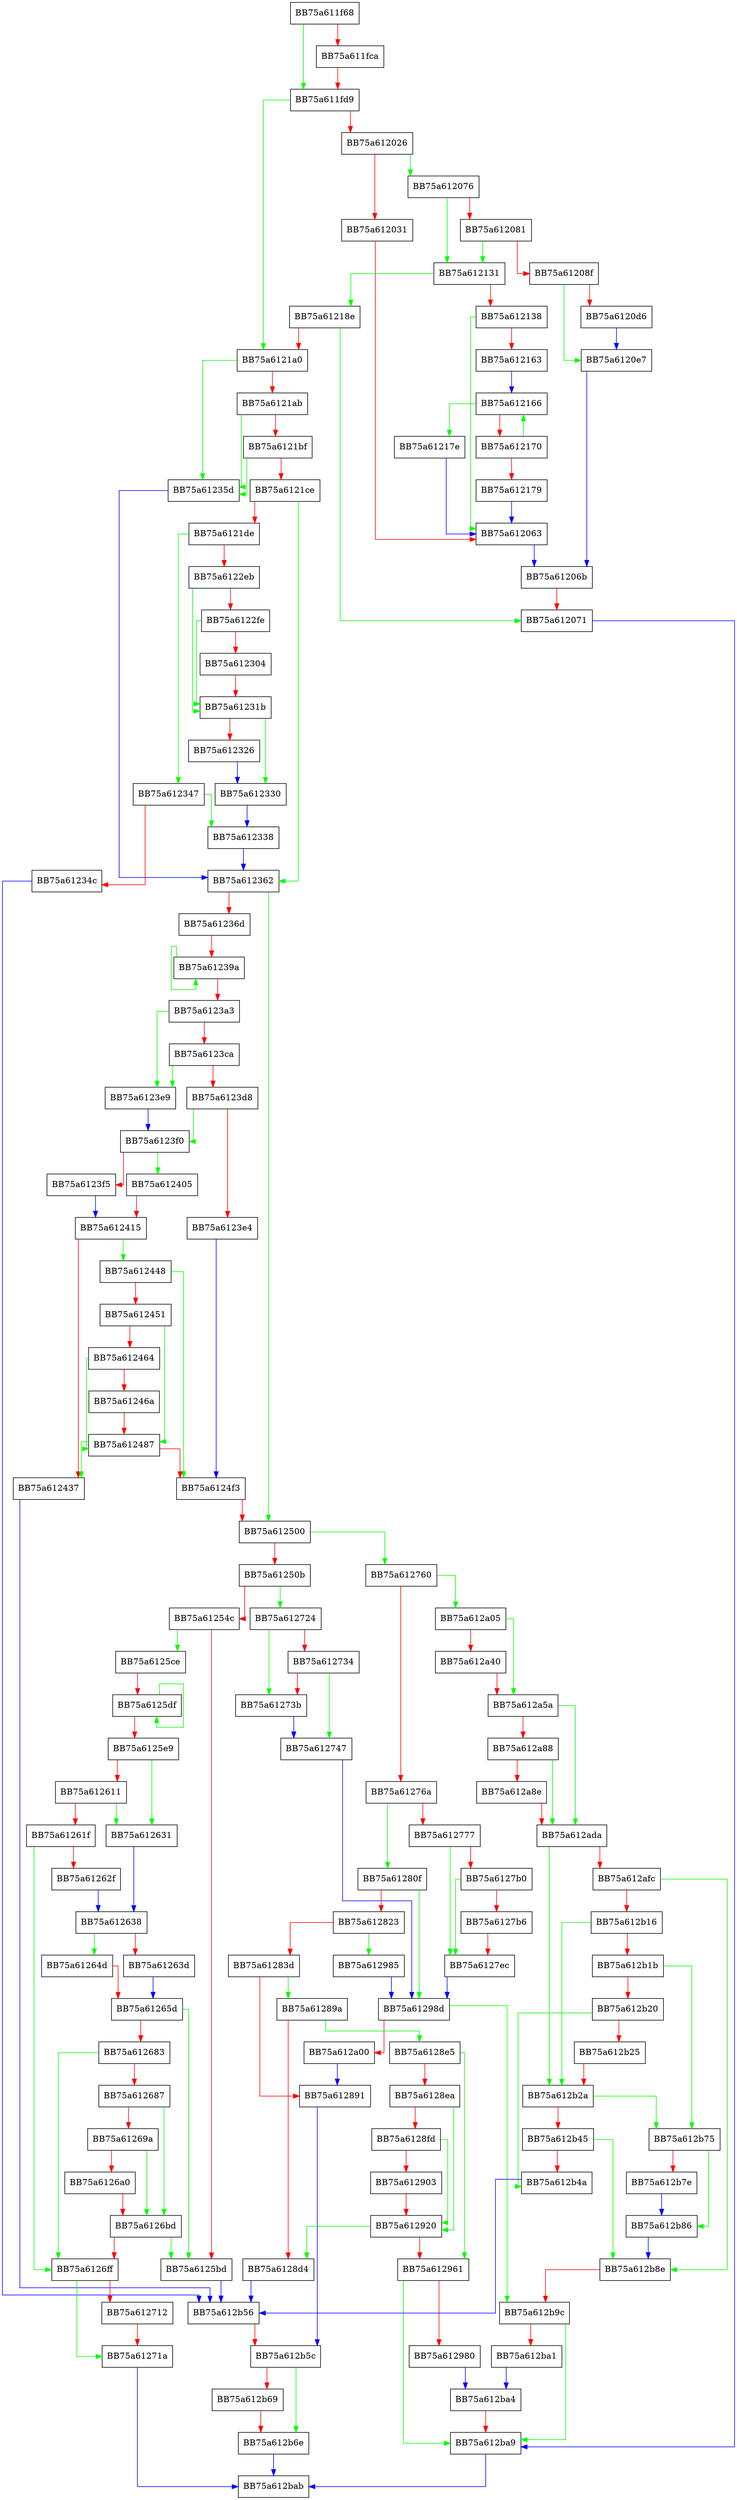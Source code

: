 digraph FolderScanCallbackWorker {
  node [shape="box"];
  graph [splines=ortho];
  BB75a611f68 -> BB75a611fd9 [color="green"];
  BB75a611f68 -> BB75a611fca [color="red"];
  BB75a611fca -> BB75a611fd9 [color="red"];
  BB75a611fd9 -> BB75a6121a0 [color="green"];
  BB75a611fd9 -> BB75a612026 [color="red"];
  BB75a612026 -> BB75a612076 [color="green"];
  BB75a612026 -> BB75a612031 [color="red"];
  BB75a612031 -> BB75a612063 [color="red"];
  BB75a612063 -> BB75a61206b [color="blue"];
  BB75a61206b -> BB75a612071 [color="red"];
  BB75a612071 -> BB75a612ba9 [color="blue"];
  BB75a612076 -> BB75a612131 [color="green"];
  BB75a612076 -> BB75a612081 [color="red"];
  BB75a612081 -> BB75a612131 [color="green"];
  BB75a612081 -> BB75a61208f [color="red"];
  BB75a61208f -> BB75a6120e7 [color="green"];
  BB75a61208f -> BB75a6120d6 [color="red"];
  BB75a6120d6 -> BB75a6120e7 [color="blue"];
  BB75a6120e7 -> BB75a61206b [color="blue"];
  BB75a612131 -> BB75a61218e [color="green"];
  BB75a612131 -> BB75a612138 [color="red"];
  BB75a612138 -> BB75a612063 [color="green"];
  BB75a612138 -> BB75a612163 [color="red"];
  BB75a612163 -> BB75a612166 [color="blue"];
  BB75a612166 -> BB75a61217e [color="green"];
  BB75a612166 -> BB75a612170 [color="red"];
  BB75a612170 -> BB75a612166 [color="green"];
  BB75a612170 -> BB75a612179 [color="red"];
  BB75a612179 -> BB75a612063 [color="blue"];
  BB75a61217e -> BB75a612063 [color="blue"];
  BB75a61218e -> BB75a612071 [color="green"];
  BB75a61218e -> BB75a6121a0 [color="red"];
  BB75a6121a0 -> BB75a61235d [color="green"];
  BB75a6121a0 -> BB75a6121ab [color="red"];
  BB75a6121ab -> BB75a61235d [color="green"];
  BB75a6121ab -> BB75a6121bf [color="red"];
  BB75a6121bf -> BB75a61235d [color="green"];
  BB75a6121bf -> BB75a6121ce [color="red"];
  BB75a6121ce -> BB75a612362 [color="green"];
  BB75a6121ce -> BB75a6121de [color="red"];
  BB75a6121de -> BB75a612347 [color="green"];
  BB75a6121de -> BB75a6122eb [color="red"];
  BB75a6122eb -> BB75a61231b [color="green"];
  BB75a6122eb -> BB75a6122fe [color="red"];
  BB75a6122fe -> BB75a61231b [color="green"];
  BB75a6122fe -> BB75a612304 [color="red"];
  BB75a612304 -> BB75a61231b [color="red"];
  BB75a61231b -> BB75a612330 [color="green"];
  BB75a61231b -> BB75a612326 [color="red"];
  BB75a612326 -> BB75a612330 [color="blue"];
  BB75a612330 -> BB75a612338 [color="blue"];
  BB75a612338 -> BB75a612362 [color="blue"];
  BB75a612347 -> BB75a612338 [color="green"];
  BB75a612347 -> BB75a61234c [color="red"];
  BB75a61234c -> BB75a612b56 [color="blue"];
  BB75a61235d -> BB75a612362 [color="blue"];
  BB75a612362 -> BB75a612500 [color="green"];
  BB75a612362 -> BB75a61236d [color="red"];
  BB75a61236d -> BB75a61239a [color="red"];
  BB75a61239a -> BB75a61239a [color="green"];
  BB75a61239a -> BB75a6123a3 [color="red"];
  BB75a6123a3 -> BB75a6123e9 [color="green"];
  BB75a6123a3 -> BB75a6123ca [color="red"];
  BB75a6123ca -> BB75a6123e9 [color="green"];
  BB75a6123ca -> BB75a6123d8 [color="red"];
  BB75a6123d8 -> BB75a6123f0 [color="green"];
  BB75a6123d8 -> BB75a6123e4 [color="red"];
  BB75a6123e4 -> BB75a6124f3 [color="blue"];
  BB75a6123e9 -> BB75a6123f0 [color="blue"];
  BB75a6123f0 -> BB75a612405 [color="green"];
  BB75a6123f0 -> BB75a6123f5 [color="red"];
  BB75a6123f5 -> BB75a612415 [color="blue"];
  BB75a612405 -> BB75a612415 [color="red"];
  BB75a612415 -> BB75a612448 [color="green"];
  BB75a612415 -> BB75a612437 [color="red"];
  BB75a612437 -> BB75a612b56 [color="blue"];
  BB75a612448 -> BB75a6124f3 [color="green"];
  BB75a612448 -> BB75a612451 [color="red"];
  BB75a612451 -> BB75a612487 [color="green"];
  BB75a612451 -> BB75a612464 [color="red"];
  BB75a612464 -> BB75a612487 [color="green"];
  BB75a612464 -> BB75a61246a [color="red"];
  BB75a61246a -> BB75a612487 [color="red"];
  BB75a612487 -> BB75a612437 [color="green"];
  BB75a612487 -> BB75a6124f3 [color="red"];
  BB75a6124f3 -> BB75a612500 [color="red"];
  BB75a612500 -> BB75a612760 [color="green"];
  BB75a612500 -> BB75a61250b [color="red"];
  BB75a61250b -> BB75a612724 [color="green"];
  BB75a61250b -> BB75a61254c [color="red"];
  BB75a61254c -> BB75a6125ce [color="green"];
  BB75a61254c -> BB75a6125bd [color="red"];
  BB75a6125bd -> BB75a612b56 [color="blue"];
  BB75a6125ce -> BB75a6125df [color="red"];
  BB75a6125df -> BB75a6125df [color="green"];
  BB75a6125df -> BB75a6125e9 [color="red"];
  BB75a6125e9 -> BB75a612631 [color="green"];
  BB75a6125e9 -> BB75a612611 [color="red"];
  BB75a612611 -> BB75a612631 [color="green"];
  BB75a612611 -> BB75a61261f [color="red"];
  BB75a61261f -> BB75a6126ff [color="green"];
  BB75a61261f -> BB75a61262f [color="red"];
  BB75a61262f -> BB75a612638 [color="blue"];
  BB75a612631 -> BB75a612638 [color="blue"];
  BB75a612638 -> BB75a61264d [color="green"];
  BB75a612638 -> BB75a61263d [color="red"];
  BB75a61263d -> BB75a61265d [color="blue"];
  BB75a61264d -> BB75a61265d [color="red"];
  BB75a61265d -> BB75a6125bd [color="green"];
  BB75a61265d -> BB75a612683 [color="red"];
  BB75a612683 -> BB75a6126ff [color="green"];
  BB75a612683 -> BB75a612687 [color="red"];
  BB75a612687 -> BB75a6126bd [color="green"];
  BB75a612687 -> BB75a61269a [color="red"];
  BB75a61269a -> BB75a6126bd [color="green"];
  BB75a61269a -> BB75a6126a0 [color="red"];
  BB75a6126a0 -> BB75a6126bd [color="red"];
  BB75a6126bd -> BB75a6125bd [color="green"];
  BB75a6126bd -> BB75a6126ff [color="red"];
  BB75a6126ff -> BB75a61271a [color="green"];
  BB75a6126ff -> BB75a612712 [color="red"];
  BB75a612712 -> BB75a61271a [color="red"];
  BB75a61271a -> BB75a612bab [color="blue"];
  BB75a612724 -> BB75a61273b [color="green"];
  BB75a612724 -> BB75a612734 [color="red"];
  BB75a612734 -> BB75a612747 [color="green"];
  BB75a612734 -> BB75a61273b [color="red"];
  BB75a61273b -> BB75a612747 [color="blue"];
  BB75a612747 -> BB75a61298d [color="blue"];
  BB75a612760 -> BB75a612a05 [color="green"];
  BB75a612760 -> BB75a61276a [color="red"];
  BB75a61276a -> BB75a61280f [color="green"];
  BB75a61276a -> BB75a612777 [color="red"];
  BB75a612777 -> BB75a6127ec [color="green"];
  BB75a612777 -> BB75a6127b0 [color="red"];
  BB75a6127b0 -> BB75a6127ec [color="green"];
  BB75a6127b0 -> BB75a6127b6 [color="red"];
  BB75a6127b6 -> BB75a6127ec [color="red"];
  BB75a6127ec -> BB75a61298d [color="blue"];
  BB75a61280f -> BB75a61298d [color="green"];
  BB75a61280f -> BB75a612823 [color="red"];
  BB75a612823 -> BB75a612985 [color="green"];
  BB75a612823 -> BB75a61283d [color="red"];
  BB75a61283d -> BB75a61289a [color="green"];
  BB75a61283d -> BB75a612891 [color="red"];
  BB75a612891 -> BB75a612b5c [color="blue"];
  BB75a61289a -> BB75a6128e5 [color="green"];
  BB75a61289a -> BB75a6128d4 [color="red"];
  BB75a6128d4 -> BB75a612b56 [color="blue"];
  BB75a6128e5 -> BB75a612961 [color="green"];
  BB75a6128e5 -> BB75a6128ea [color="red"];
  BB75a6128ea -> BB75a612920 [color="green"];
  BB75a6128ea -> BB75a6128fd [color="red"];
  BB75a6128fd -> BB75a612920 [color="green"];
  BB75a6128fd -> BB75a612903 [color="red"];
  BB75a612903 -> BB75a612920 [color="red"];
  BB75a612920 -> BB75a6128d4 [color="green"];
  BB75a612920 -> BB75a612961 [color="red"];
  BB75a612961 -> BB75a612ba9 [color="green"];
  BB75a612961 -> BB75a612980 [color="red"];
  BB75a612980 -> BB75a612ba4 [color="blue"];
  BB75a612985 -> BB75a61298d [color="blue"];
  BB75a61298d -> BB75a612b9c [color="green"];
  BB75a61298d -> BB75a612a00 [color="red"];
  BB75a612a00 -> BB75a612891 [color="blue"];
  BB75a612a05 -> BB75a612a5a [color="green"];
  BB75a612a05 -> BB75a612a40 [color="red"];
  BB75a612a40 -> BB75a612a5a [color="red"];
  BB75a612a5a -> BB75a612ada [color="green"];
  BB75a612a5a -> BB75a612a88 [color="red"];
  BB75a612a88 -> BB75a612ada [color="green"];
  BB75a612a88 -> BB75a612a8e [color="red"];
  BB75a612a8e -> BB75a612ada [color="red"];
  BB75a612ada -> BB75a612b2a [color="green"];
  BB75a612ada -> BB75a612afc [color="red"];
  BB75a612afc -> BB75a612b8e [color="green"];
  BB75a612afc -> BB75a612b16 [color="red"];
  BB75a612b16 -> BB75a612b2a [color="green"];
  BB75a612b16 -> BB75a612b1b [color="red"];
  BB75a612b1b -> BB75a612b75 [color="green"];
  BB75a612b1b -> BB75a612b20 [color="red"];
  BB75a612b20 -> BB75a612b4a [color="green"];
  BB75a612b20 -> BB75a612b25 [color="red"];
  BB75a612b25 -> BB75a612b2a [color="red"];
  BB75a612b2a -> BB75a612b75 [color="green"];
  BB75a612b2a -> BB75a612b45 [color="red"];
  BB75a612b45 -> BB75a612b8e [color="green"];
  BB75a612b45 -> BB75a612b4a [color="red"];
  BB75a612b4a -> BB75a612b56 [color="blue"];
  BB75a612b56 -> BB75a612b5c [color="red"];
  BB75a612b5c -> BB75a612b6e [color="green"];
  BB75a612b5c -> BB75a612b69 [color="red"];
  BB75a612b69 -> BB75a612b6e [color="red"];
  BB75a612b6e -> BB75a612bab [color="blue"];
  BB75a612b75 -> BB75a612b86 [color="green"];
  BB75a612b75 -> BB75a612b7e [color="red"];
  BB75a612b7e -> BB75a612b86 [color="blue"];
  BB75a612b86 -> BB75a612b8e [color="blue"];
  BB75a612b8e -> BB75a612b9c [color="red"];
  BB75a612b9c -> BB75a612ba9 [color="green"];
  BB75a612b9c -> BB75a612ba1 [color="red"];
  BB75a612ba1 -> BB75a612ba4 [color="blue"];
  BB75a612ba4 -> BB75a612ba9 [color="red"];
  BB75a612ba9 -> BB75a612bab [color="blue"];
}